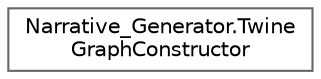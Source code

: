 digraph "Graphical Class Hierarchy"
{
 // LATEX_PDF_SIZE
  bgcolor="transparent";
  edge [fontname=Helvetica,fontsize=10,labelfontname=Helvetica,labelfontsize=10];
  node [fontname=Helvetica,fontsize=10,shape=box,height=0.2,width=0.4];
  rankdir="LR";
  Node0 [label="Narrative_Generator.Twine\lGraphConstructor",height=0.2,width=0.4,color="grey40", fillcolor="white", style="filled",URL="$class_narrative___generator_1_1_twine_graph_constructor.html",tooltip="A class for converting a story graph into an interactive story for Twine."];
}
